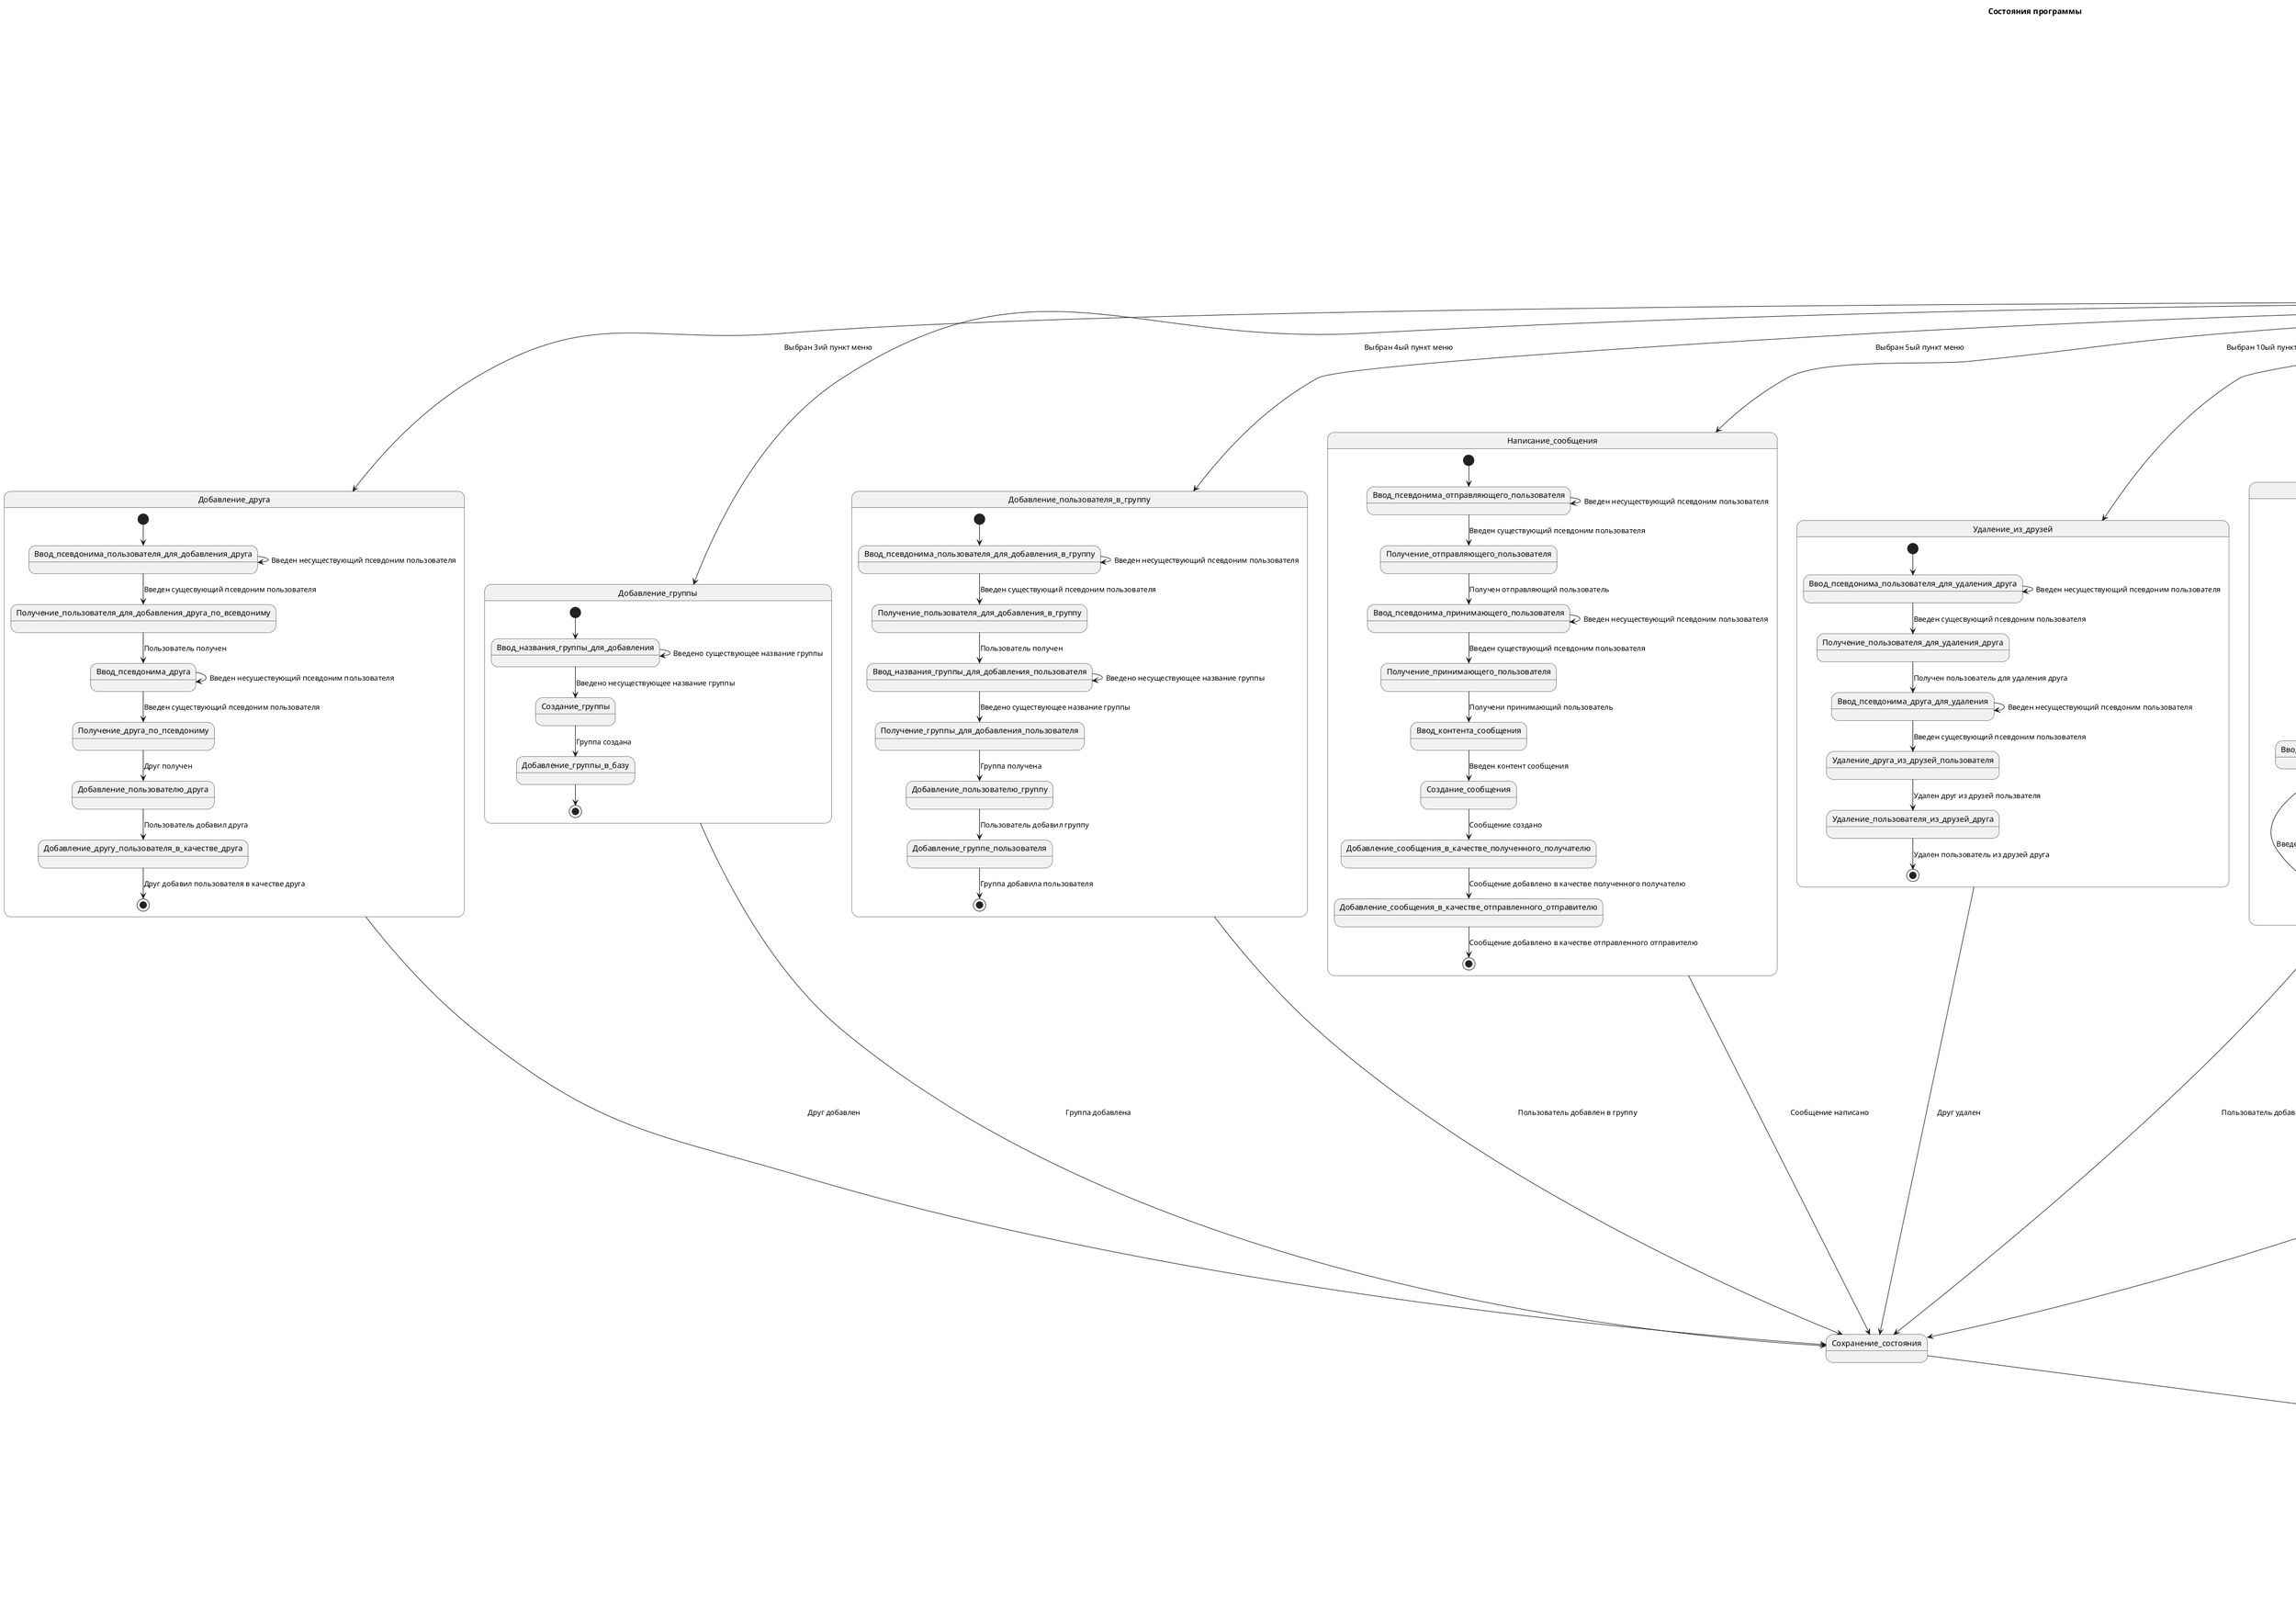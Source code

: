 @startuml
'https://plantuml.com/class-diagram
title Состояния программы

[*] --> Начало_программы
Начало_программы --> Загрузка_данных: Начало программы
Загрузка_данных --> Проверка_сохраненных_данных: Данные загружены
Проверка_сохраненных_данных --> Вывод_меню: Сохраненные данные найдены
Проверка_сохраненных_данных --> Создание_социальной_сети: Сохраненные данные не найдены
Вывод_меню --> Добавление_пользователя: Выбран 1ый пункт меню
Вывод_меню --> Добавление_новости: Выбран 2ой пункт меню
Вывод_меню --> Добавление_друга: Выбран 3ий пункт меню
Вывод_меню --> Добавление_группы: Выбран 4ый пункт меню
Вывод_меню --> Добавление_пользователя_в_группу: Выбран 5ый пункт меню
Вывод_меню --> Просмотр_пользователей: Выбран 6ой пункт меню
Вывод_меню --> Просмотр_новостей: Выбран 7ой пункт меню
Вывод_меню --> Просмотр_сообщений: Выбран 8ой пункт меню
Вывод_меню --> Просмотр_всех_групп: Выбран 9ый пункт меню
Вывод_меню --> Написание_сообщения: Выбран 10ый пункт меню
Вывод_меню --> Удаление_из_друзей: Выбран 11ый пункт меню

Добавление_пользователя --> Сохранение_состояния: Пользователь добавлен
Добавление_новости --> Сохранение_состояния: Новость добавлена
Добавление_друга --> Сохранение_состояния: Друг добавлен
Добавление_группы --> Сохранение_состояния: Группа добавлена
Добавление_пользователя_в_группу --> Сохранение_состояния: Пользователь добавлен в группу
Просмотр_пользователей --> Завершение_программы
Просмотр_новостей --> Завершение_программы
Просмотр_сообщений --> Завершение_программы
Просмотр_всех_групп --> Завершение_программы
Написание_сообщения --> Сохранение_состояния: Сообщение написано
Удаление_из_друзей --> Сохранение_состояния: Друг удален
Создание_социальной_сети --> Завершение_программы: Социальная сеть создана
Сохранение_состояния --> Завершение_программы: Состояние сохранено

Завершение_программы --> [*]

state Добавление_пользователя {
    [*] --> Ввод_возраста_пользователя_для_добавления
    Ввод_псевдонима_пользователя_для_добавления --> Ввод_псевдонима_пользователя_для_добавления: Введен занятый псевдоним
    Ввод_псевдонима_пользователя_для_добавления --> Ввод_имени_пользователя_для_добавления: Введен незанятый псевдоним
    Ввод_имени_пользователя_для_добавления --> Ввод_фамилии_пользователя_для_добавления: Имя пользователя введено
    Ввод_фамилии_пользователя_для_добавления --> Ввод_возраста_пользователя_для_добавления: Фамилия пользователя введена
    Ввод_возраста_пользователя_для_добавления --> Ввод_пола_пользователя_для_добавления: Введен корректный возраст пользователя
    Ввод_возраста_пользователя_для_добавления --> [*]: Введен некорректный возраст пользователя
    Ввод_пола_пользователя_для_добавления --> Создание_пользователя: Введен корректный пол пользователя
    Ввод_пола_пользователя_для_добавления --> [*]: Введен некорректный пол пользователя
    Создание_пользователя --> Добавление_пользователя_в_базу: Пользователь создан
    Добавление_пользователя_в_базу --> [*]
}

state Добавление_новости {
    [*] --> Ввод_псевдонима_пользователя_для_публикации
    Ввод_псевдонима_пользователя_для_публикации --> Получение_пользователя_для_публикации_по_псевдониму: Введен существующий псевдоним пользователя
    Ввод_псевдонима_пользователя_для_публикации --> Ввод_псевдонима_пользователя_для_публикации: Введен несуществующий псевдоним пользователя
    Получение_пользователя_для_публикации_по_псевдониму --> Ввод_контента_новости_для_добавления: Пользователь получен
    Ввод_контента_новости_для_добавления --> Вывод_вопроса_о_желании_пользователя_добавить_изображение_к_новости: Введен контент для новости
    Вывод_вопроса_о_желании_пользователя_добавить_изображение_к_новости --> Добавление_изображения_к_новости: Выбран 1ый пункт
    Вывод_вопроса_о_желании_пользователя_добавить_изображение_к_новости --> Создание_новости: Выбран 2ой пункт
    Создание_новости --> Добавление_новости_в_базу: Новость создана
    Добавление_новости_в_базу --> [*]
}

state Добавление_изображения_к_новости {
    [*] --> Ввод_контента_изображения
    Ввод_контента_изображения --> Ввод_высоты_изображения: Введен контент для изображения
    Ввод_высоты_изображения --> Ввод_ширины_изображения: Введена корректная высота изображения
    Ввод_высоты_изображения --> [*]: Введена некорректная высота изображения
    Ввод_ширины_изображения --> Создание_изображения: Введена корректная ширина изображения
    Ввод_ширины_изображения --> [*]: Введена некорректная ширина изображения
}

state Добавление_друга {
    [*] --> Ввод_псевдонима_пользователя_для_добавления_друга
    Ввод_псевдонима_пользователя_для_добавления_друга --> Получение_пользователя_для_добавления_друга_по_всевдониму: Введен сущесвующий псевдоним пользователя
    Ввод_псевдонима_пользователя_для_добавления_друга --> Ввод_псевдонима_пользователя_для_добавления_друга: Введен несуществующий псевдоним пользователя
    Получение_пользователя_для_добавления_друга_по_всевдониму --> Ввод_псевдонима_друга: Пользователь получен
    Ввод_псевдонима_друга --> Получение_друга_по_псевдониму: Введен существующий псевдоним пользователя
    Ввод_псевдонима_друга --> Ввод_псевдонима_друга: Введен несушествующий псевдоним пользователя
    Получение_друга_по_псевдониму --> Добавление_пользователю_друга: Друг получен
    Добавление_пользователю_друга --> Добавление_другу_пользователя_в_качестве_друга: Пользователь добавил друга
    Добавление_другу_пользователя_в_качестве_друга --> [*]: Друг добавил пользователя в качестве друга
}

state Добавление_группы {
    [*] --> Ввод_названия_группы_для_добавления
    Ввод_названия_группы_для_добавления --> Создание_группы: Введено несуществующее название группы
    Ввод_названия_группы_для_добавления --> Ввод_названия_группы_для_добавления: Введено существующее название группы
    Создание_группы --> Добавление_группы_в_базу: Группа создана
    Добавление_группы_в_базу --> [*]
}

state Добавление_пользователя_в_группу {
    [*] --> Ввод_псевдонима_пользователя_для_добавления_в_группу
    Ввод_псевдонима_пользователя_для_добавления_в_группу --> Получение_пользователя_для_добавления_в_группу: Введен существующий псевдоним пользователя
    Ввод_псевдонима_пользователя_для_добавления_в_группу --> Ввод_псевдонима_пользователя_для_добавления_в_группу: Введен несуществующий псевдоним пользователя
    Получение_пользователя_для_добавления_в_группу --> Ввод_названия_группы_для_добавления_пользователя: Пользователь получен
    Ввод_названия_группы_для_добавления_пользователя --> Получение_группы_для_добавления_пользователя: Введено существующее название группы
    Ввод_названия_группы_для_добавления_пользователя --> Ввод_названия_группы_для_добавления_пользователя: Введено несуществующее название группы
    Получение_группы_для_добавления_пользователя --> Добавление_пользователю_группу: Группа получена
    Добавление_пользователю_группу --> Добавление_группе_пользователя: Пользователь добавил группу
    Добавление_группе_пользователя --> [*]: Группа добавила пользователя
}

state Просмотр_сообщений {
    [*] --> Ввод_пользователя_для_просмотра_сообщений
    Ввод_пользователя_для_просмотра_сообщений --> Получение_пользователя_для_просмотра_сообщений: Введен существующий псевдоним пользователя
    Ввод_пользователя_для_просмотра_сообщений --> Ввод_пользователя_для_просмотра_сообщений: Введен несуществующий псевдоним пользователя
    Получение_пользователя_для_просмотра_сообщений --> Вывод_отправленных_сообщений_пользователя: Пользователь получен
    Вывод_отправленных_сообщений_пользователя --> Вывод_полученных_сообщений_пользователя: Были выведены отправленные сообщения пользователя
    Вывод_полученных_сообщений_пользователя --> [*]: Были выведены полученные сообщения пользователя
}

state Просмотр_пользователей {
    [*] --> Вывод_всех_пользователей
    Вывод_всех_пользователей --> [*]: Выведены все пользователи
}

state Просмотр_всех_групп {
    [*] --> Вывод_всех_групп
    Вывод_всех_групп --> [*]: Выведены все группы
}

state Просмотр_новостей {
    [*] --> Вывод_всех_новостей
    Вывод_всех_новостей --> [*]: Выведены все новости
}

state Написание_сообщения {
    [*] --> Ввод_псевдонима_отправляющего_пользователя
    Ввод_псевдонима_отправляющего_пользователя --> Получение_отправляющего_пользователя: Введен существующий псевдоним пользователя
    Ввод_псевдонима_отправляющего_пользователя --> Ввод_псевдонима_отправляющего_пользователя: Введен несуществующий псевдоним пользователя
    Получение_отправляющего_пользователя --> Ввод_псевдонима_принимающего_пользователя: Получен отправляющий пользователь
    Ввод_псевдонима_принимающего_пользователя --> Получение_принимающего_пользователя: Введен существующий псевдоним пользователя
    Ввод_псевдонима_принимающего_пользователя --> Ввод_псевдонима_принимающего_пользователя: Введен несуществующий псевдоним пользователя
    Получение_принимающего_пользователя --> Ввод_контента_сообщения: Получени принимающий пользователь
    Ввод_контента_сообщения --> Создание_сообщения: Введен контент сообщения
    Создание_сообщения --> Добавление_сообщения_в_качестве_полученного_получателю: Сообщение создано
    Добавление_сообщения_в_качестве_полученного_получателю --> Добавление_сообщения_в_качестве_отправленного_отправителю: Сообщение добавлено в качестве полученного получателю
    Добавление_сообщения_в_качестве_отправленного_отправителю --> [*]: Сообщение добавлено в качестве отправленного отправителю
}

state Удаление_из_друзей {
    [*] --> Ввод_псевдонима_пользователя_для_удаления_друга
    Ввод_псевдонима_пользователя_для_удаления_друга --> Получение_пользователя_для_удаления_друга: Введен сущесвующий псевдоним пользователя
    Ввод_псевдонима_пользователя_для_удаления_друга --> Ввод_псевдонима_пользователя_для_удаления_друга: Введен несуществующий псевдоним пользователя
    Получение_пользователя_для_удаления_друга --> Ввод_псевдонима_друга_для_удаления: Получен пользователь для удаления друга
    Ввод_псевдонима_друга_для_удаления --> Удаление_друга_из_друзей_пользователя: Введен сущесвующий псевдоним пользователя
    Ввод_псевдонима_друга_для_удаления --> Ввод_псевдонима_друга_для_удаления: Введен несуществующий псевдоним пользователя
    Удаление_друга_из_друзей_пользователя --> Удаление_пользователя_из_друзей_друга: Удален друг из друзей пользвателя
    Удаление_пользователя_из_друзей_друга --> [*]: Удален пользователь из друзей друга
}



@enduml